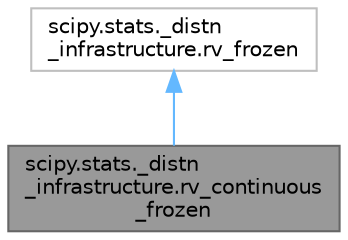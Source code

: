 digraph "scipy.stats._distn_infrastructure.rv_continuous_frozen"
{
 // LATEX_PDF_SIZE
  bgcolor="transparent";
  edge [fontname=Helvetica,fontsize=10,labelfontname=Helvetica,labelfontsize=10];
  node [fontname=Helvetica,fontsize=10,shape=box,height=0.2,width=0.4];
  Node1 [id="Node000001",label="scipy.stats._distn\l_infrastructure.rv_continuous\l_frozen",height=0.2,width=0.4,color="gray40", fillcolor="grey60", style="filled", fontcolor="black",tooltip=" "];
  Node2 -> Node1 [id="edge2_Node000001_Node000002",dir="back",color="steelblue1",style="solid",tooltip=" "];
  Node2 [id="Node000002",label="scipy.stats._distn\l_infrastructure.rv_frozen",height=0.2,width=0.4,color="grey75", fillcolor="white", style="filled",URL="$d9/ddd/classscipy_1_1stats_1_1__distn__infrastructure_1_1rv__frozen.html",tooltip=" "];
}
